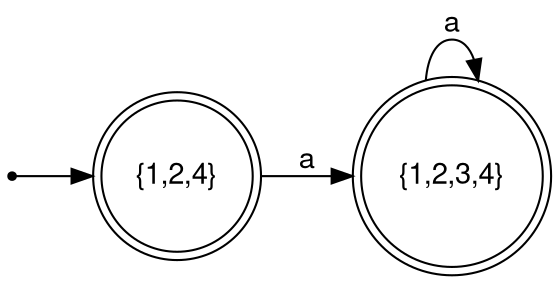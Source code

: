 digraph dfa3 {
	fontname="Helvetica,Arial,sans-serif"
	node [fontname="Helvetica,Arial,sans-serif"]
	edge [fontname="Helvetica,Arial,sans-serif"]
	rankdir=LR;
    ordering="in"
	node [shape = doublecircle]; "{1,2,4}","{1,2,3,4}";
    node [shape=point]ENTRY;
    node [shape = circle];
	ENTRY->"{1,2,4}"
	"{1,2,4}" -> "{1,2,3,4}" [label = "a"];
    "{1,2,3,4}" -> "{1,2,3,4}" [label = "a"];
}

